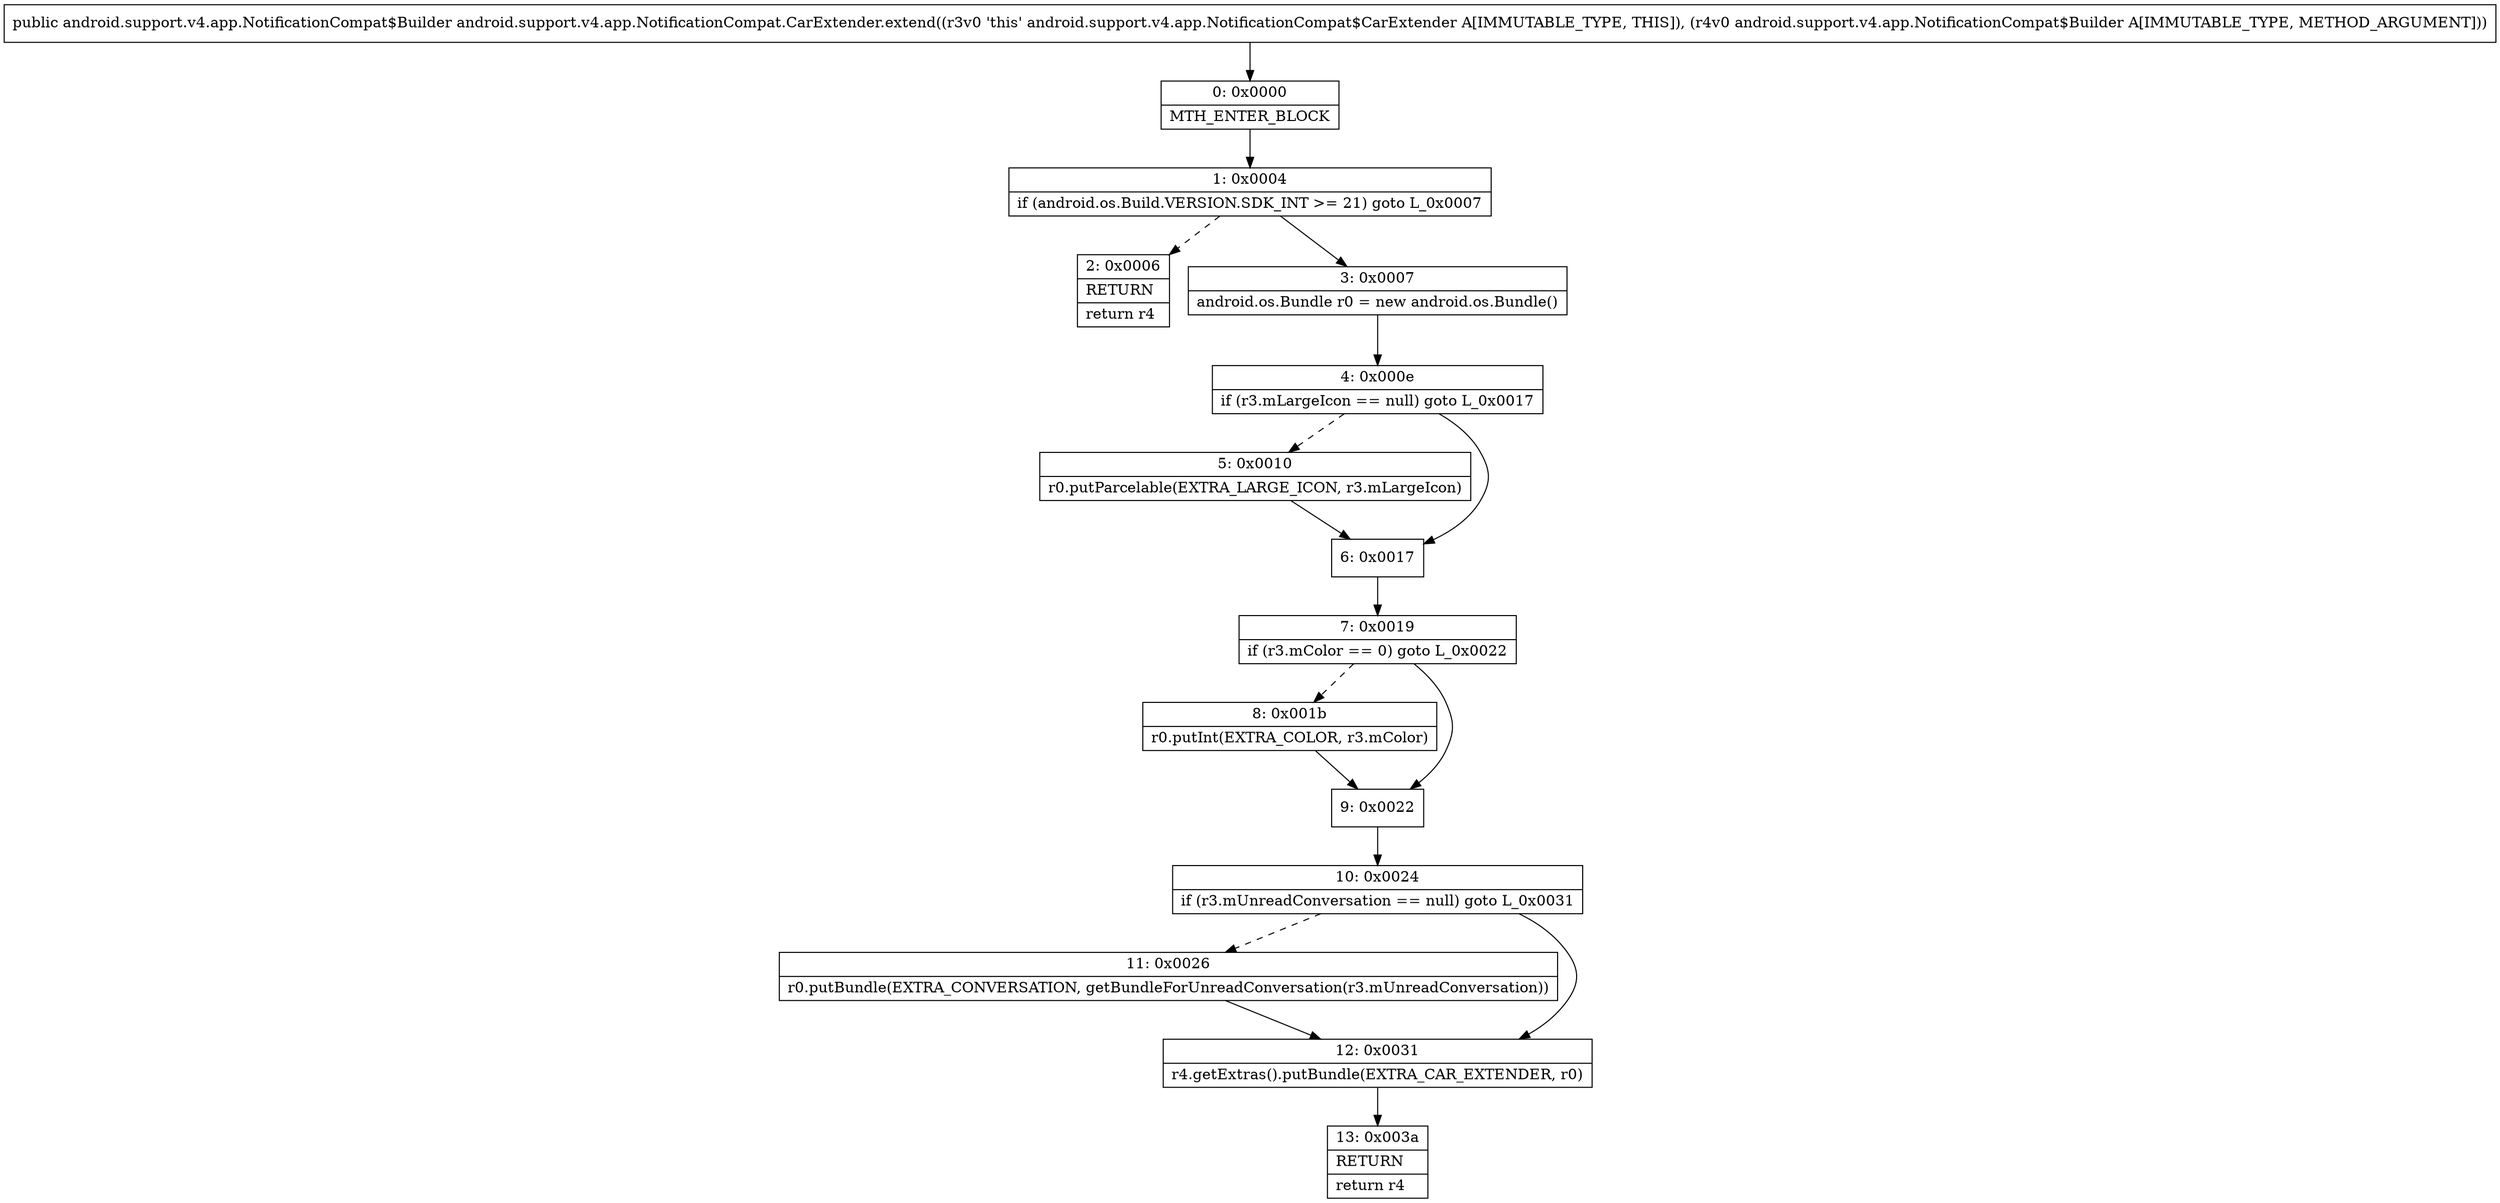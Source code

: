 digraph "CFG forandroid.support.v4.app.NotificationCompat.CarExtender.extend(Landroid\/support\/v4\/app\/NotificationCompat$Builder;)Landroid\/support\/v4\/app\/NotificationCompat$Builder;" {
Node_0 [shape=record,label="{0\:\ 0x0000|MTH_ENTER_BLOCK\l}"];
Node_1 [shape=record,label="{1\:\ 0x0004|if (android.os.Build.VERSION.SDK_INT \>= 21) goto L_0x0007\l}"];
Node_2 [shape=record,label="{2\:\ 0x0006|RETURN\l|return r4\l}"];
Node_3 [shape=record,label="{3\:\ 0x0007|android.os.Bundle r0 = new android.os.Bundle()\l}"];
Node_4 [shape=record,label="{4\:\ 0x000e|if (r3.mLargeIcon == null) goto L_0x0017\l}"];
Node_5 [shape=record,label="{5\:\ 0x0010|r0.putParcelable(EXTRA_LARGE_ICON, r3.mLargeIcon)\l}"];
Node_6 [shape=record,label="{6\:\ 0x0017}"];
Node_7 [shape=record,label="{7\:\ 0x0019|if (r3.mColor == 0) goto L_0x0022\l}"];
Node_8 [shape=record,label="{8\:\ 0x001b|r0.putInt(EXTRA_COLOR, r3.mColor)\l}"];
Node_9 [shape=record,label="{9\:\ 0x0022}"];
Node_10 [shape=record,label="{10\:\ 0x0024|if (r3.mUnreadConversation == null) goto L_0x0031\l}"];
Node_11 [shape=record,label="{11\:\ 0x0026|r0.putBundle(EXTRA_CONVERSATION, getBundleForUnreadConversation(r3.mUnreadConversation))\l}"];
Node_12 [shape=record,label="{12\:\ 0x0031|r4.getExtras().putBundle(EXTRA_CAR_EXTENDER, r0)\l}"];
Node_13 [shape=record,label="{13\:\ 0x003a|RETURN\l|return r4\l}"];
MethodNode[shape=record,label="{public android.support.v4.app.NotificationCompat$Builder android.support.v4.app.NotificationCompat.CarExtender.extend((r3v0 'this' android.support.v4.app.NotificationCompat$CarExtender A[IMMUTABLE_TYPE, THIS]), (r4v0 android.support.v4.app.NotificationCompat$Builder A[IMMUTABLE_TYPE, METHOD_ARGUMENT])) }"];
MethodNode -> Node_0;
Node_0 -> Node_1;
Node_1 -> Node_2[style=dashed];
Node_1 -> Node_3;
Node_3 -> Node_4;
Node_4 -> Node_5[style=dashed];
Node_4 -> Node_6;
Node_5 -> Node_6;
Node_6 -> Node_7;
Node_7 -> Node_8[style=dashed];
Node_7 -> Node_9;
Node_8 -> Node_9;
Node_9 -> Node_10;
Node_10 -> Node_11[style=dashed];
Node_10 -> Node_12;
Node_11 -> Node_12;
Node_12 -> Node_13;
}

